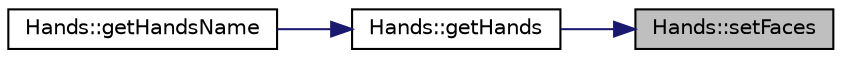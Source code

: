 digraph "Hands::setFaces"
{
 // LATEX_PDF_SIZE
  edge [fontname="Helvetica",fontsize="10",labelfontname="Helvetica",labelfontsize="10"];
  node [fontname="Helvetica",fontsize="10",shape=record];
  rankdir="RL";
  Node1 [label="Hands::setFaces",height=0.2,width=0.4,color="black", fillcolor="grey75", style="filled", fontcolor="black",tooltip=" "];
  Node1 -> Node2 [dir="back",color="midnightblue",fontsize="10",style="solid"];
  Node2 [label="Hands::getHands",height=0.2,width=0.4,color="black", fillcolor="white", style="filled",URL="$class_hands.html#ac30003e8e998bdeb41f908e1cc95e584",tooltip=" "];
  Node2 -> Node3 [dir="back",color="midnightblue",fontsize="10",style="solid"];
  Node3 [label="Hands::getHandsName",height=0.2,width=0.4,color="black", fillcolor="white", style="filled",URL="$class_hands.html#a64acf7d5f1f712dc8b1e17ce078b9bbd",tooltip=" "];
}
